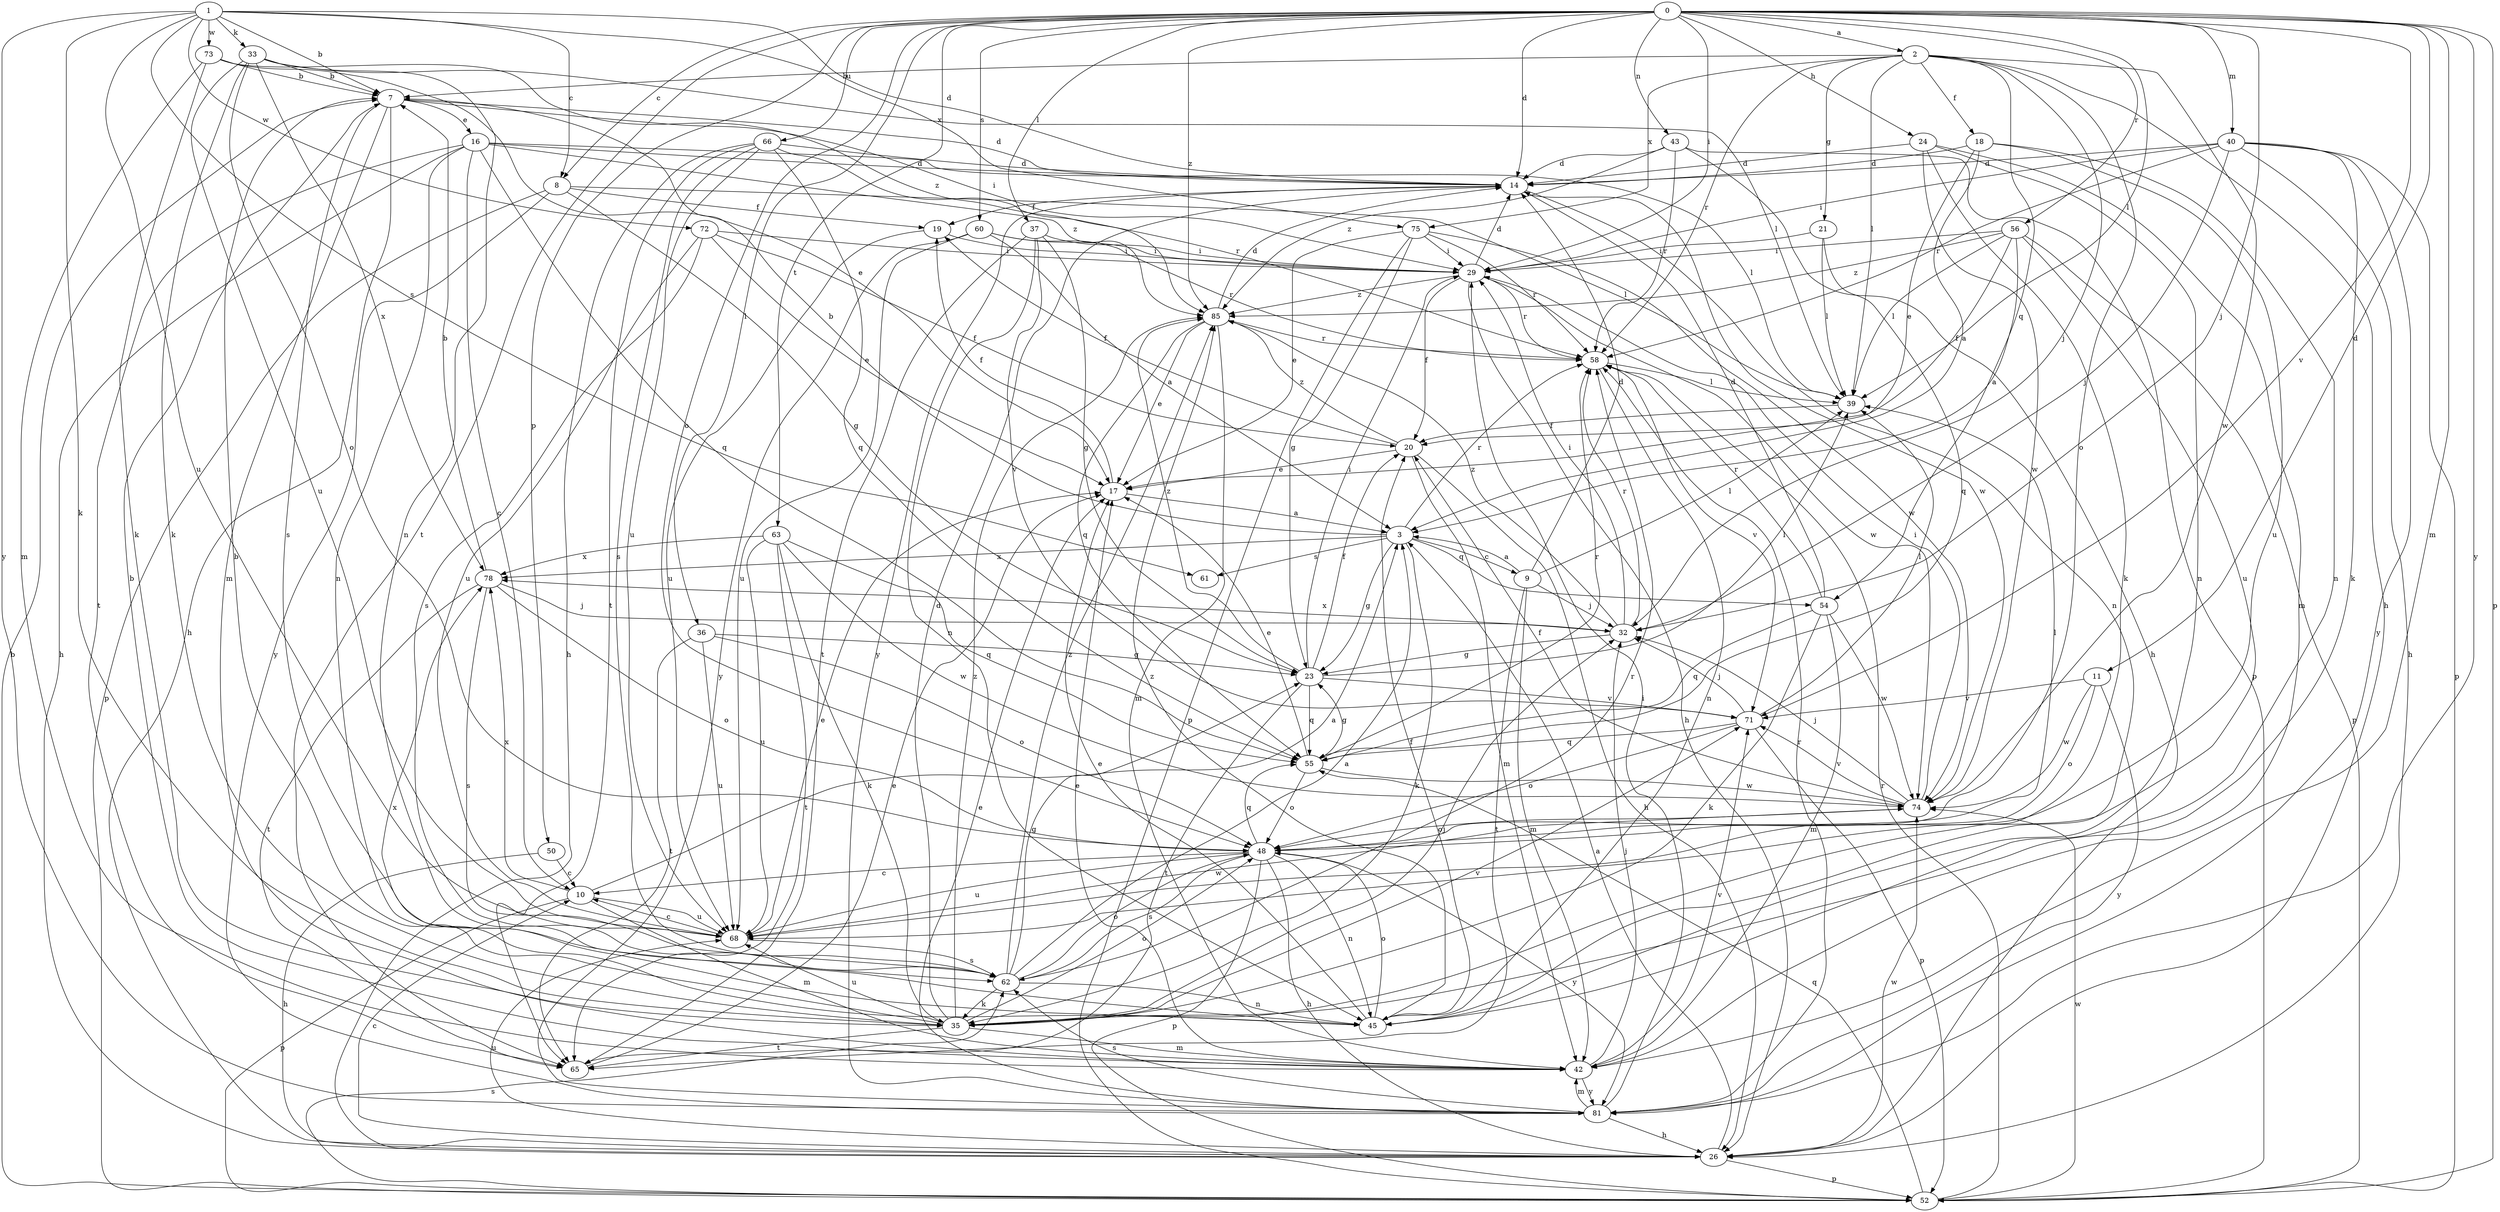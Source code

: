 strict digraph  {
0;
1;
2;
3;
7;
8;
9;
10;
11;
14;
16;
17;
18;
19;
20;
21;
23;
24;
26;
29;
32;
33;
35;
36;
37;
39;
40;
42;
43;
45;
48;
50;
52;
54;
55;
56;
58;
60;
61;
62;
63;
65;
66;
68;
71;
72;
73;
74;
75;
78;
81;
85;
0 -> 2  [label=a];
0 -> 8  [label=c];
0 -> 11  [label=d];
0 -> 14  [label=d];
0 -> 24  [label=h];
0 -> 29  [label=i];
0 -> 32  [label=j];
0 -> 36  [label=l];
0 -> 37  [label=l];
0 -> 39  [label=l];
0 -> 40  [label=m];
0 -> 42  [label=m];
0 -> 43  [label=n];
0 -> 48  [label=o];
0 -> 50  [label=p];
0 -> 52  [label=p];
0 -> 56  [label=r];
0 -> 60  [label=s];
0 -> 63  [label=t];
0 -> 65  [label=t];
0 -> 66  [label=u];
0 -> 71  [label=v];
0 -> 81  [label=y];
0 -> 85  [label=z];
1 -> 7  [label=b];
1 -> 8  [label=c];
1 -> 14  [label=d];
1 -> 33  [label=k];
1 -> 35  [label=k];
1 -> 61  [label=s];
1 -> 68  [label=u];
1 -> 72  [label=w];
1 -> 73  [label=w];
1 -> 75  [label=x];
1 -> 81  [label=y];
2 -> 7  [label=b];
2 -> 18  [label=f];
2 -> 21  [label=g];
2 -> 26  [label=h];
2 -> 32  [label=j];
2 -> 39  [label=l];
2 -> 48  [label=o];
2 -> 54  [label=q];
2 -> 58  [label=r];
2 -> 74  [label=w];
2 -> 75  [label=x];
3 -> 7  [label=b];
3 -> 9  [label=c];
3 -> 23  [label=g];
3 -> 35  [label=k];
3 -> 54  [label=q];
3 -> 58  [label=r];
3 -> 61  [label=s];
3 -> 78  [label=x];
7 -> 14  [label=d];
7 -> 16  [label=e];
7 -> 26  [label=h];
7 -> 29  [label=i];
7 -> 42  [label=m];
7 -> 62  [label=s];
8 -> 19  [label=f];
8 -> 23  [label=g];
8 -> 39  [label=l];
8 -> 52  [label=p];
8 -> 81  [label=y];
9 -> 3  [label=a];
9 -> 14  [label=d];
9 -> 32  [label=j];
9 -> 39  [label=l];
9 -> 42  [label=m];
9 -> 65  [label=t];
10 -> 3  [label=a];
10 -> 42  [label=m];
10 -> 52  [label=p];
10 -> 68  [label=u];
10 -> 78  [label=x];
11 -> 48  [label=o];
11 -> 71  [label=v];
11 -> 74  [label=w];
11 -> 81  [label=y];
14 -> 19  [label=f];
14 -> 45  [label=n];
14 -> 74  [label=w];
14 -> 81  [label=y];
16 -> 10  [label=c];
16 -> 14  [label=d];
16 -> 26  [label=h];
16 -> 39  [label=l];
16 -> 45  [label=n];
16 -> 55  [label=q];
16 -> 65  [label=t];
16 -> 85  [label=z];
17 -> 3  [label=a];
17 -> 19  [label=f];
18 -> 3  [label=a];
18 -> 14  [label=d];
18 -> 17  [label=e];
18 -> 45  [label=n];
18 -> 68  [label=u];
19 -> 29  [label=i];
19 -> 68  [label=u];
20 -> 17  [label=e];
20 -> 19  [label=f];
20 -> 26  [label=h];
20 -> 42  [label=m];
20 -> 85  [label=z];
21 -> 29  [label=i];
21 -> 39  [label=l];
21 -> 55  [label=q];
23 -> 20  [label=f];
23 -> 29  [label=i];
23 -> 39  [label=l];
23 -> 55  [label=q];
23 -> 65  [label=t];
23 -> 71  [label=v];
23 -> 85  [label=z];
24 -> 14  [label=d];
24 -> 35  [label=k];
24 -> 42  [label=m];
24 -> 45  [label=n];
24 -> 74  [label=w];
26 -> 3  [label=a];
26 -> 10  [label=c];
26 -> 52  [label=p];
26 -> 68  [label=u];
26 -> 74  [label=w];
29 -> 14  [label=d];
29 -> 20  [label=f];
29 -> 26  [label=h];
29 -> 58  [label=r];
29 -> 74  [label=w];
29 -> 85  [label=z];
32 -> 23  [label=g];
32 -> 29  [label=i];
32 -> 58  [label=r];
32 -> 78  [label=x];
32 -> 85  [label=z];
33 -> 7  [label=b];
33 -> 35  [label=k];
33 -> 39  [label=l];
33 -> 45  [label=n];
33 -> 48  [label=o];
33 -> 68  [label=u];
33 -> 78  [label=x];
35 -> 7  [label=b];
35 -> 14  [label=d];
35 -> 32  [label=j];
35 -> 42  [label=m];
35 -> 48  [label=o];
35 -> 65  [label=t];
35 -> 68  [label=u];
35 -> 71  [label=v];
35 -> 85  [label=z];
36 -> 23  [label=g];
36 -> 48  [label=o];
36 -> 65  [label=t];
36 -> 68  [label=u];
37 -> 23  [label=g];
37 -> 29  [label=i];
37 -> 45  [label=n];
37 -> 65  [label=t];
37 -> 71  [label=v];
39 -> 20  [label=f];
40 -> 14  [label=d];
40 -> 26  [label=h];
40 -> 29  [label=i];
40 -> 32  [label=j];
40 -> 35  [label=k];
40 -> 52  [label=p];
40 -> 58  [label=r];
40 -> 81  [label=y];
42 -> 7  [label=b];
42 -> 17  [label=e];
42 -> 32  [label=j];
42 -> 71  [label=v];
42 -> 81  [label=y];
43 -> 14  [label=d];
43 -> 26  [label=h];
43 -> 52  [label=p];
43 -> 58  [label=r];
43 -> 85  [label=z];
45 -> 17  [label=e];
45 -> 20  [label=f];
45 -> 48  [label=o];
45 -> 78  [label=x];
45 -> 85  [label=z];
48 -> 10  [label=c];
48 -> 26  [label=h];
48 -> 39  [label=l];
48 -> 45  [label=n];
48 -> 52  [label=p];
48 -> 55  [label=q];
48 -> 62  [label=s];
48 -> 68  [label=u];
48 -> 81  [label=y];
50 -> 10  [label=c];
50 -> 26  [label=h];
52 -> 7  [label=b];
52 -> 55  [label=q];
52 -> 58  [label=r];
52 -> 62  [label=s];
52 -> 74  [label=w];
54 -> 14  [label=d];
54 -> 35  [label=k];
54 -> 42  [label=m];
54 -> 55  [label=q];
54 -> 58  [label=r];
54 -> 74  [label=w];
55 -> 17  [label=e];
55 -> 23  [label=g];
55 -> 48  [label=o];
55 -> 58  [label=r];
55 -> 74  [label=w];
56 -> 3  [label=a];
56 -> 20  [label=f];
56 -> 29  [label=i];
56 -> 39  [label=l];
56 -> 52  [label=p];
56 -> 68  [label=u];
56 -> 85  [label=z];
58 -> 39  [label=l];
58 -> 45  [label=n];
58 -> 71  [label=v];
60 -> 3  [label=a];
60 -> 29  [label=i];
60 -> 58  [label=r];
60 -> 68  [label=u];
60 -> 81  [label=y];
62 -> 3  [label=a];
62 -> 23  [label=g];
62 -> 35  [label=k];
62 -> 45  [label=n];
62 -> 48  [label=o];
62 -> 58  [label=r];
62 -> 85  [label=z];
63 -> 35  [label=k];
63 -> 55  [label=q];
63 -> 65  [label=t];
63 -> 68  [label=u];
63 -> 74  [label=w];
63 -> 78  [label=x];
65 -> 17  [label=e];
66 -> 14  [label=d];
66 -> 26  [label=h];
66 -> 55  [label=q];
66 -> 58  [label=r];
66 -> 62  [label=s];
66 -> 65  [label=t];
66 -> 68  [label=u];
68 -> 10  [label=c];
68 -> 17  [label=e];
68 -> 62  [label=s];
68 -> 74  [label=w];
71 -> 32  [label=j];
71 -> 39  [label=l];
71 -> 48  [label=o];
71 -> 52  [label=p];
71 -> 55  [label=q];
72 -> 17  [label=e];
72 -> 20  [label=f];
72 -> 29  [label=i];
72 -> 62  [label=s];
72 -> 68  [label=u];
73 -> 7  [label=b];
73 -> 17  [label=e];
73 -> 35  [label=k];
73 -> 42  [label=m];
73 -> 85  [label=z];
74 -> 20  [label=f];
74 -> 29  [label=i];
74 -> 32  [label=j];
74 -> 48  [label=o];
74 -> 71  [label=v];
75 -> 17  [label=e];
75 -> 23  [label=g];
75 -> 29  [label=i];
75 -> 52  [label=p];
75 -> 58  [label=r];
75 -> 74  [label=w];
78 -> 7  [label=b];
78 -> 32  [label=j];
78 -> 48  [label=o];
78 -> 62  [label=s];
78 -> 65  [label=t];
81 -> 17  [label=e];
81 -> 26  [label=h];
81 -> 29  [label=i];
81 -> 42  [label=m];
81 -> 58  [label=r];
81 -> 62  [label=s];
85 -> 14  [label=d];
85 -> 17  [label=e];
85 -> 42  [label=m];
85 -> 55  [label=q];
85 -> 58  [label=r];
}
